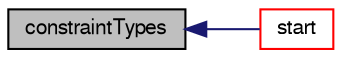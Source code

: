digraph "constraintTypes"
{
  bgcolor="transparent";
  edge [fontname="FreeSans",fontsize="10",labelfontname="FreeSans",labelfontsize="10"];
  node [fontname="FreeSans",fontsize="10",shape=record];
  rankdir="LR";
  Node3158 [label="constraintTypes",height=0.2,width=0.4,color="black", fillcolor="grey75", style="filled", fontcolor="black"];
  Node3158 -> Node3159 [dir="back",color="midnightblue",fontsize="10",style="solid",fontname="FreeSans"];
  Node3159 [label="start",height=0.2,width=0.4,color="red",URL="$a27478.html#a6bfd3e3abb11e98bdb4b98671cec1234",tooltip="Return start label of this patch in the polyMesh face list. "];
}
